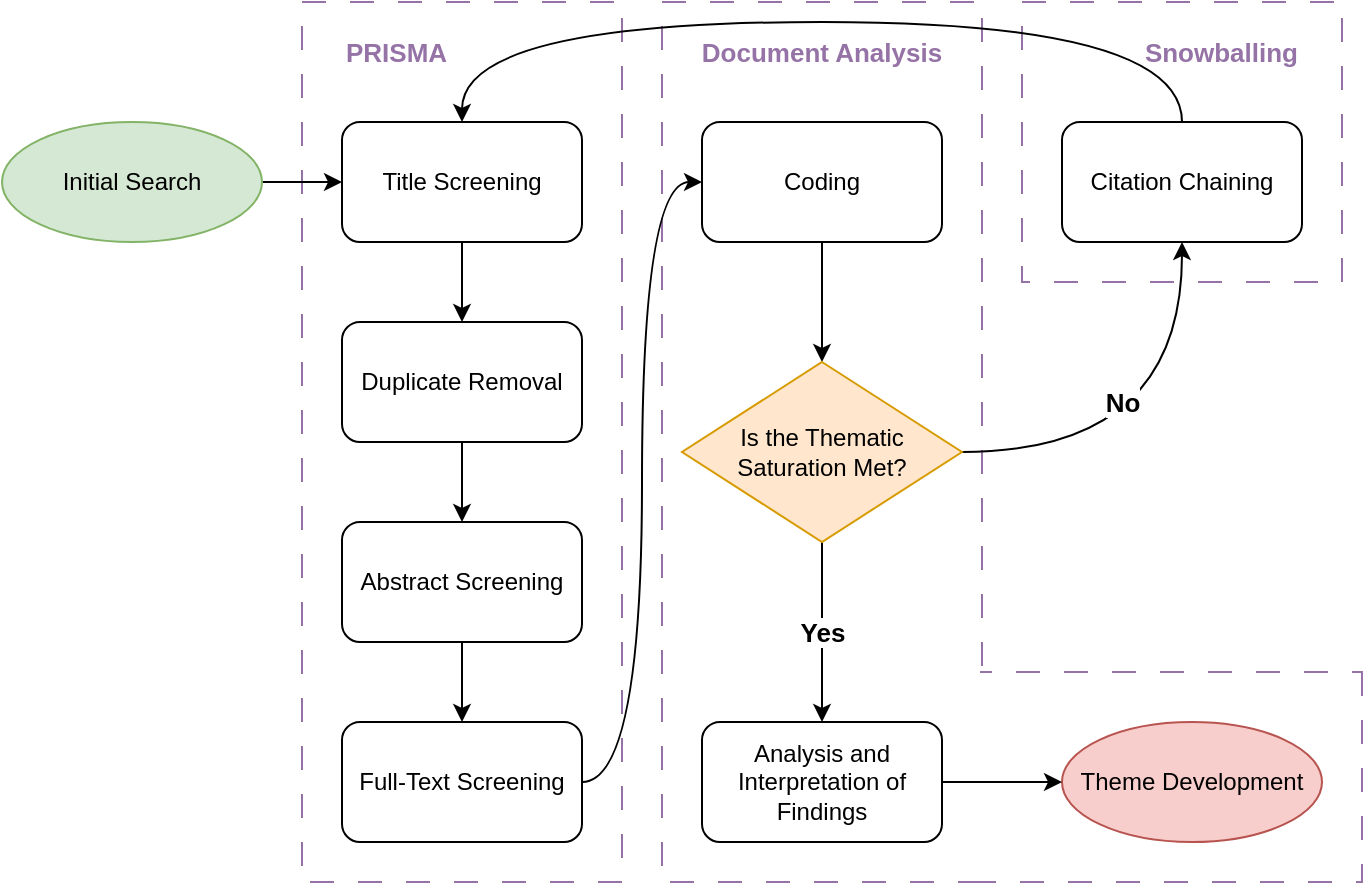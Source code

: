<mxfile version="27.0.5">
  <diagram name="Page-1" id="muHeA2wIN7Br0-n2upKL">
    <mxGraphModel dx="1127" dy="1740" grid="1" gridSize="10" guides="1" tooltips="1" connect="1" arrows="1" fold="1" page="1" pageScale="1" pageWidth="850" pageHeight="1100" math="0" shadow="0">
      <root>
        <mxCell id="0" />
        <mxCell id="1" parent="0" />
        <mxCell id="XhsEv_M7SDo-VLpMQ4_O-80" value="" style="rounded=1;whiteSpace=wrap;html=1;fillStyle=auto;fillColor=none;dashed=1;dashPattern=12 12;arcSize=0;strokeColor=#9673A6;" vertex="1" parent="1">
          <mxGeometry x="540" y="-1030" width="160" height="140" as="geometry" />
        </mxCell>
        <mxCell id="XhsEv_M7SDo-VLpMQ4_O-91" value="" style="group" vertex="1" connectable="0" parent="1">
          <mxGeometry x="360" y="-990" width="350" height="400" as="geometry" />
        </mxCell>
        <mxCell id="XhsEv_M7SDo-VLpMQ4_O-83" value="" style="rounded=1;whiteSpace=wrap;html=1;fillStyle=auto;fillColor=none;dashed=1;dashPattern=12 12;rotation=90;arcSize=0;strokeColor=#9673a6;" vertex="1" parent="XhsEv_M7SDo-VLpMQ4_O-91">
          <mxGeometry x="198.75" y="248.75" width="105" height="197.5" as="geometry" />
        </mxCell>
        <mxCell id="XhsEv_M7SDo-VLpMQ4_O-86" value="" style="rounded=1;whiteSpace=wrap;html=1;fillStyle=auto;fillColor=none;dashed=1;dashPattern=12 12;arcSize=0;strokeColor=#9673a6;" vertex="1" parent="XhsEv_M7SDo-VLpMQ4_O-91">
          <mxGeometry y="-40" width="160" height="440" as="geometry" />
        </mxCell>
        <mxCell id="XhsEv_M7SDo-VLpMQ4_O-90" value="" style="group" vertex="1" connectable="0" parent="XhsEv_M7SDo-VLpMQ4_O-91">
          <mxGeometry x="150" y="280" width="20" height="119" as="geometry" />
        </mxCell>
        <mxCell id="XhsEv_M7SDo-VLpMQ4_O-88" value="" style="verticalLabelPosition=bottom;verticalAlign=top;html=1;shape=mxgraph.basic.rect;fillColor2=none;strokeWidth=1;size=20;indent=5;strokeColor=none;" vertex="1" parent="XhsEv_M7SDo-VLpMQ4_O-90">
          <mxGeometry y="16" width="20" height="103" as="geometry" />
        </mxCell>
        <mxCell id="XhsEv_M7SDo-VLpMQ4_O-89" value="" style="verticalLabelPosition=bottom;verticalAlign=top;html=1;shape=mxgraph.basic.rect;fillColor2=none;strokeWidth=1;size=20;indent=5;strokeColor=none;" vertex="1" parent="XhsEv_M7SDo-VLpMQ4_O-90">
          <mxGeometry width="9" height="20" as="geometry" />
        </mxCell>
        <mxCell id="XhsEv_M7SDo-VLpMQ4_O-77" value="" style="rounded=1;whiteSpace=wrap;html=1;fillStyle=auto;fillColor=none;dashed=1;dashPattern=12 12;arcSize=0;strokeColor=#9673a6;" vertex="1" parent="1">
          <mxGeometry x="180" y="-1030" width="160" height="440" as="geometry" />
        </mxCell>
        <mxCell id="XhsEv_M7SDo-VLpMQ4_O-64" style="edgeStyle=orthogonalEdgeStyle;rounded=0;orthogonalLoop=1;jettySize=auto;html=1;exitX=1;exitY=0.5;exitDx=0;exitDy=0;entryX=0;entryY=0.5;entryDx=0;entryDy=0;" edge="1" parent="1" source="XhsEv_M7SDo-VLpMQ4_O-75" target="XhsEv_M7SDo-VLpMQ4_O-55">
          <mxGeometry relative="1" as="geometry">
            <mxPoint x="160" y="-940" as="sourcePoint" />
          </mxGeometry>
        </mxCell>
        <mxCell id="XhsEv_M7SDo-VLpMQ4_O-65" style="edgeStyle=orthogonalEdgeStyle;rounded=0;orthogonalLoop=1;jettySize=auto;html=1;exitX=0.5;exitY=1;exitDx=0;exitDy=0;entryX=0.5;entryY=0;entryDx=0;entryDy=0;" edge="1" parent="1" source="XhsEv_M7SDo-VLpMQ4_O-55" target="XhsEv_M7SDo-VLpMQ4_O-56">
          <mxGeometry relative="1" as="geometry" />
        </mxCell>
        <mxCell id="XhsEv_M7SDo-VLpMQ4_O-55" value="Title Screening" style="rounded=1;whiteSpace=wrap;html=1;" vertex="1" parent="1">
          <mxGeometry x="200" y="-970" width="120" height="60" as="geometry" />
        </mxCell>
        <mxCell id="XhsEv_M7SDo-VLpMQ4_O-66" style="edgeStyle=orthogonalEdgeStyle;rounded=0;orthogonalLoop=1;jettySize=auto;html=1;exitX=0.5;exitY=1;exitDx=0;exitDy=0;entryX=0.5;entryY=0;entryDx=0;entryDy=0;" edge="1" parent="1" source="XhsEv_M7SDo-VLpMQ4_O-56" target="XhsEv_M7SDo-VLpMQ4_O-57">
          <mxGeometry relative="1" as="geometry" />
        </mxCell>
        <mxCell id="XhsEv_M7SDo-VLpMQ4_O-56" value="Duplicate Removal" style="rounded=1;whiteSpace=wrap;html=1;" vertex="1" parent="1">
          <mxGeometry x="200" y="-870" width="120" height="60" as="geometry" />
        </mxCell>
        <mxCell id="XhsEv_M7SDo-VLpMQ4_O-67" style="edgeStyle=orthogonalEdgeStyle;rounded=0;orthogonalLoop=1;jettySize=auto;html=1;exitX=0.5;exitY=1;exitDx=0;exitDy=0;entryX=0.5;entryY=0;entryDx=0;entryDy=0;" edge="1" parent="1" source="XhsEv_M7SDo-VLpMQ4_O-57" target="XhsEv_M7SDo-VLpMQ4_O-58">
          <mxGeometry relative="1" as="geometry" />
        </mxCell>
        <mxCell id="XhsEv_M7SDo-VLpMQ4_O-57" value="Abstract Screening" style="rounded=1;whiteSpace=wrap;html=1;" vertex="1" parent="1">
          <mxGeometry x="200" y="-770" width="120" height="60" as="geometry" />
        </mxCell>
        <mxCell id="XhsEv_M7SDo-VLpMQ4_O-72" style="edgeStyle=orthogonalEdgeStyle;rounded=0;orthogonalLoop=1;jettySize=auto;html=1;exitX=1;exitY=0.5;exitDx=0;exitDy=0;entryX=0;entryY=0.5;entryDx=0;entryDy=0;curved=1;" edge="1" parent="1" source="XhsEv_M7SDo-VLpMQ4_O-58" target="XhsEv_M7SDo-VLpMQ4_O-59">
          <mxGeometry relative="1" as="geometry" />
        </mxCell>
        <mxCell id="XhsEv_M7SDo-VLpMQ4_O-58" value="Full-Text Screening" style="rounded=1;whiteSpace=wrap;html=1;" vertex="1" parent="1">
          <mxGeometry x="200" y="-670" width="120" height="60" as="geometry" />
        </mxCell>
        <mxCell id="XhsEv_M7SDo-VLpMQ4_O-69" style="edgeStyle=orthogonalEdgeStyle;rounded=0;orthogonalLoop=1;jettySize=auto;html=1;exitX=0.5;exitY=1;exitDx=0;exitDy=0;entryX=0.5;entryY=0;entryDx=0;entryDy=0;" edge="1" parent="1" source="XhsEv_M7SDo-VLpMQ4_O-59" target="XhsEv_M7SDo-VLpMQ4_O-74">
          <mxGeometry relative="1" as="geometry">
            <mxPoint x="460" y="-870" as="targetPoint" />
          </mxGeometry>
        </mxCell>
        <mxCell id="XhsEv_M7SDo-VLpMQ4_O-59" value="Coding" style="rounded=1;whiteSpace=wrap;html=1;" vertex="1" parent="1">
          <mxGeometry x="380" y="-970" width="120" height="60" as="geometry" />
        </mxCell>
        <mxCell id="XhsEv_M7SDo-VLpMQ4_O-70" value="&lt;b&gt;&lt;font style=&quot;font-size: 13px;&quot;&gt;Yes&lt;/font&gt;&lt;/b&gt;" style="edgeStyle=orthogonalEdgeStyle;rounded=0;orthogonalLoop=1;jettySize=auto;html=1;exitX=0.5;exitY=1;exitDx=0;exitDy=0;" edge="1" parent="1" source="XhsEv_M7SDo-VLpMQ4_O-74" target="XhsEv_M7SDo-VLpMQ4_O-61">
          <mxGeometry relative="1" as="geometry">
            <mxPoint x="440" y="-790" as="sourcePoint" />
          </mxGeometry>
        </mxCell>
        <mxCell id="XhsEv_M7SDo-VLpMQ4_O-71" value="No" style="edgeStyle=orthogonalEdgeStyle;rounded=0;orthogonalLoop=1;jettySize=auto;html=1;exitX=1;exitY=0.5;exitDx=0;exitDy=0;entryX=0.5;entryY=1;entryDx=0;entryDy=0;curved=1;fontStyle=1;spacing=0;fontSize=13;" edge="1" parent="1" source="XhsEv_M7SDo-VLpMQ4_O-74" target="XhsEv_M7SDo-VLpMQ4_O-62">
          <mxGeometry x="-0.256" y="25" relative="1" as="geometry">
            <mxPoint x="500" y="-820" as="sourcePoint" />
            <mxPoint as="offset" />
          </mxGeometry>
        </mxCell>
        <mxCell id="XhsEv_M7SDo-VLpMQ4_O-61" value="Analysis and Interpretation of Findings" style="rounded=1;whiteSpace=wrap;html=1;" vertex="1" parent="1">
          <mxGeometry x="380" y="-670" width="120" height="60" as="geometry" />
        </mxCell>
        <mxCell id="XhsEv_M7SDo-VLpMQ4_O-68" style="edgeStyle=orthogonalEdgeStyle;rounded=0;orthogonalLoop=1;jettySize=auto;html=1;exitX=0.5;exitY=0;exitDx=0;exitDy=0;entryX=0.5;entryY=0;entryDx=0;entryDy=0;curved=1;" edge="1" parent="1" source="XhsEv_M7SDo-VLpMQ4_O-62" target="XhsEv_M7SDo-VLpMQ4_O-55">
          <mxGeometry relative="1" as="geometry">
            <Array as="points">
              <mxPoint x="620" y="-1020" />
              <mxPoint x="260" y="-1020" />
            </Array>
          </mxGeometry>
        </mxCell>
        <mxCell id="XhsEv_M7SDo-VLpMQ4_O-62" value="Citation Chaining" style="rounded=1;whiteSpace=wrap;html=1;" vertex="1" parent="1">
          <mxGeometry x="560" y="-970" width="120" height="60" as="geometry" />
        </mxCell>
        <mxCell id="XhsEv_M7SDo-VLpMQ4_O-74" value="Is the Thematic &lt;br&gt;Saturation Met?" style="rhombus;verticalAlign=middle;labelBorderColor=none;labelBackgroundColor=none;textShadow=0;whiteSpace=wrap;html=1;fillColor=#ffe6cc;strokeColor=#d79b00;" vertex="1" parent="1">
          <mxGeometry x="370" y="-850" width="140" height="90" as="geometry" />
        </mxCell>
        <mxCell id="XhsEv_M7SDo-VLpMQ4_O-75" value="Initial Search" style="ellipse;whiteSpace=wrap;html=1;fillColor=#d5e8d4;strokeColor=#82b366;" vertex="1" parent="1">
          <mxGeometry x="30" y="-970" width="130" height="60" as="geometry" />
        </mxCell>
        <mxCell id="XhsEv_M7SDo-VLpMQ4_O-76" value="Theme Development" style="ellipse;whiteSpace=wrap;html=1;fillColor=#f8cecc;strokeColor=#b85450;" vertex="1" parent="1">
          <mxGeometry x="560" y="-670" width="130" height="60" as="geometry" />
        </mxCell>
        <mxCell id="XhsEv_M7SDo-VLpMQ4_O-73" style="edgeStyle=orthogonalEdgeStyle;rounded=0;orthogonalLoop=1;jettySize=auto;html=1;exitX=1;exitY=0.5;exitDx=0;exitDy=0;entryX=0;entryY=0.5;entryDx=0;entryDy=0;" edge="1" parent="1" source="XhsEv_M7SDo-VLpMQ4_O-61">
          <mxGeometry relative="1" as="geometry">
            <mxPoint x="560" y="-640" as="targetPoint" />
          </mxGeometry>
        </mxCell>
        <mxCell id="XhsEv_M7SDo-VLpMQ4_O-92" value="&lt;b&gt;PRISMA&lt;/b&gt;" style="text;html=1;align=left;verticalAlign=middle;whiteSpace=wrap;rounded=0;fontColor=#9673A6;fontSize=13;" vertex="1" parent="1">
          <mxGeometry x="200" y="-1020" width="60" height="30" as="geometry" />
        </mxCell>
        <mxCell id="XhsEv_M7SDo-VLpMQ4_O-94" value="&lt;b&gt;Snowballing&lt;/b&gt;" style="text;html=1;align=right;verticalAlign=middle;whiteSpace=wrap;rounded=0;fontColor=#9673A6;fontSize=13;" vertex="1" parent="1">
          <mxGeometry x="580" y="-1020" width="100" height="30" as="geometry" />
        </mxCell>
        <mxCell id="XhsEv_M7SDo-VLpMQ4_O-93" value="&lt;b&gt;Document Analysis&lt;/b&gt;" style="text;html=1;align=center;verticalAlign=middle;whiteSpace=wrap;rounded=0;fontColor=#9673A6;fontSize=13;" vertex="1" parent="1">
          <mxGeometry x="370" y="-1020" width="140" height="30" as="geometry" />
        </mxCell>
      </root>
    </mxGraphModel>
  </diagram>
</mxfile>
